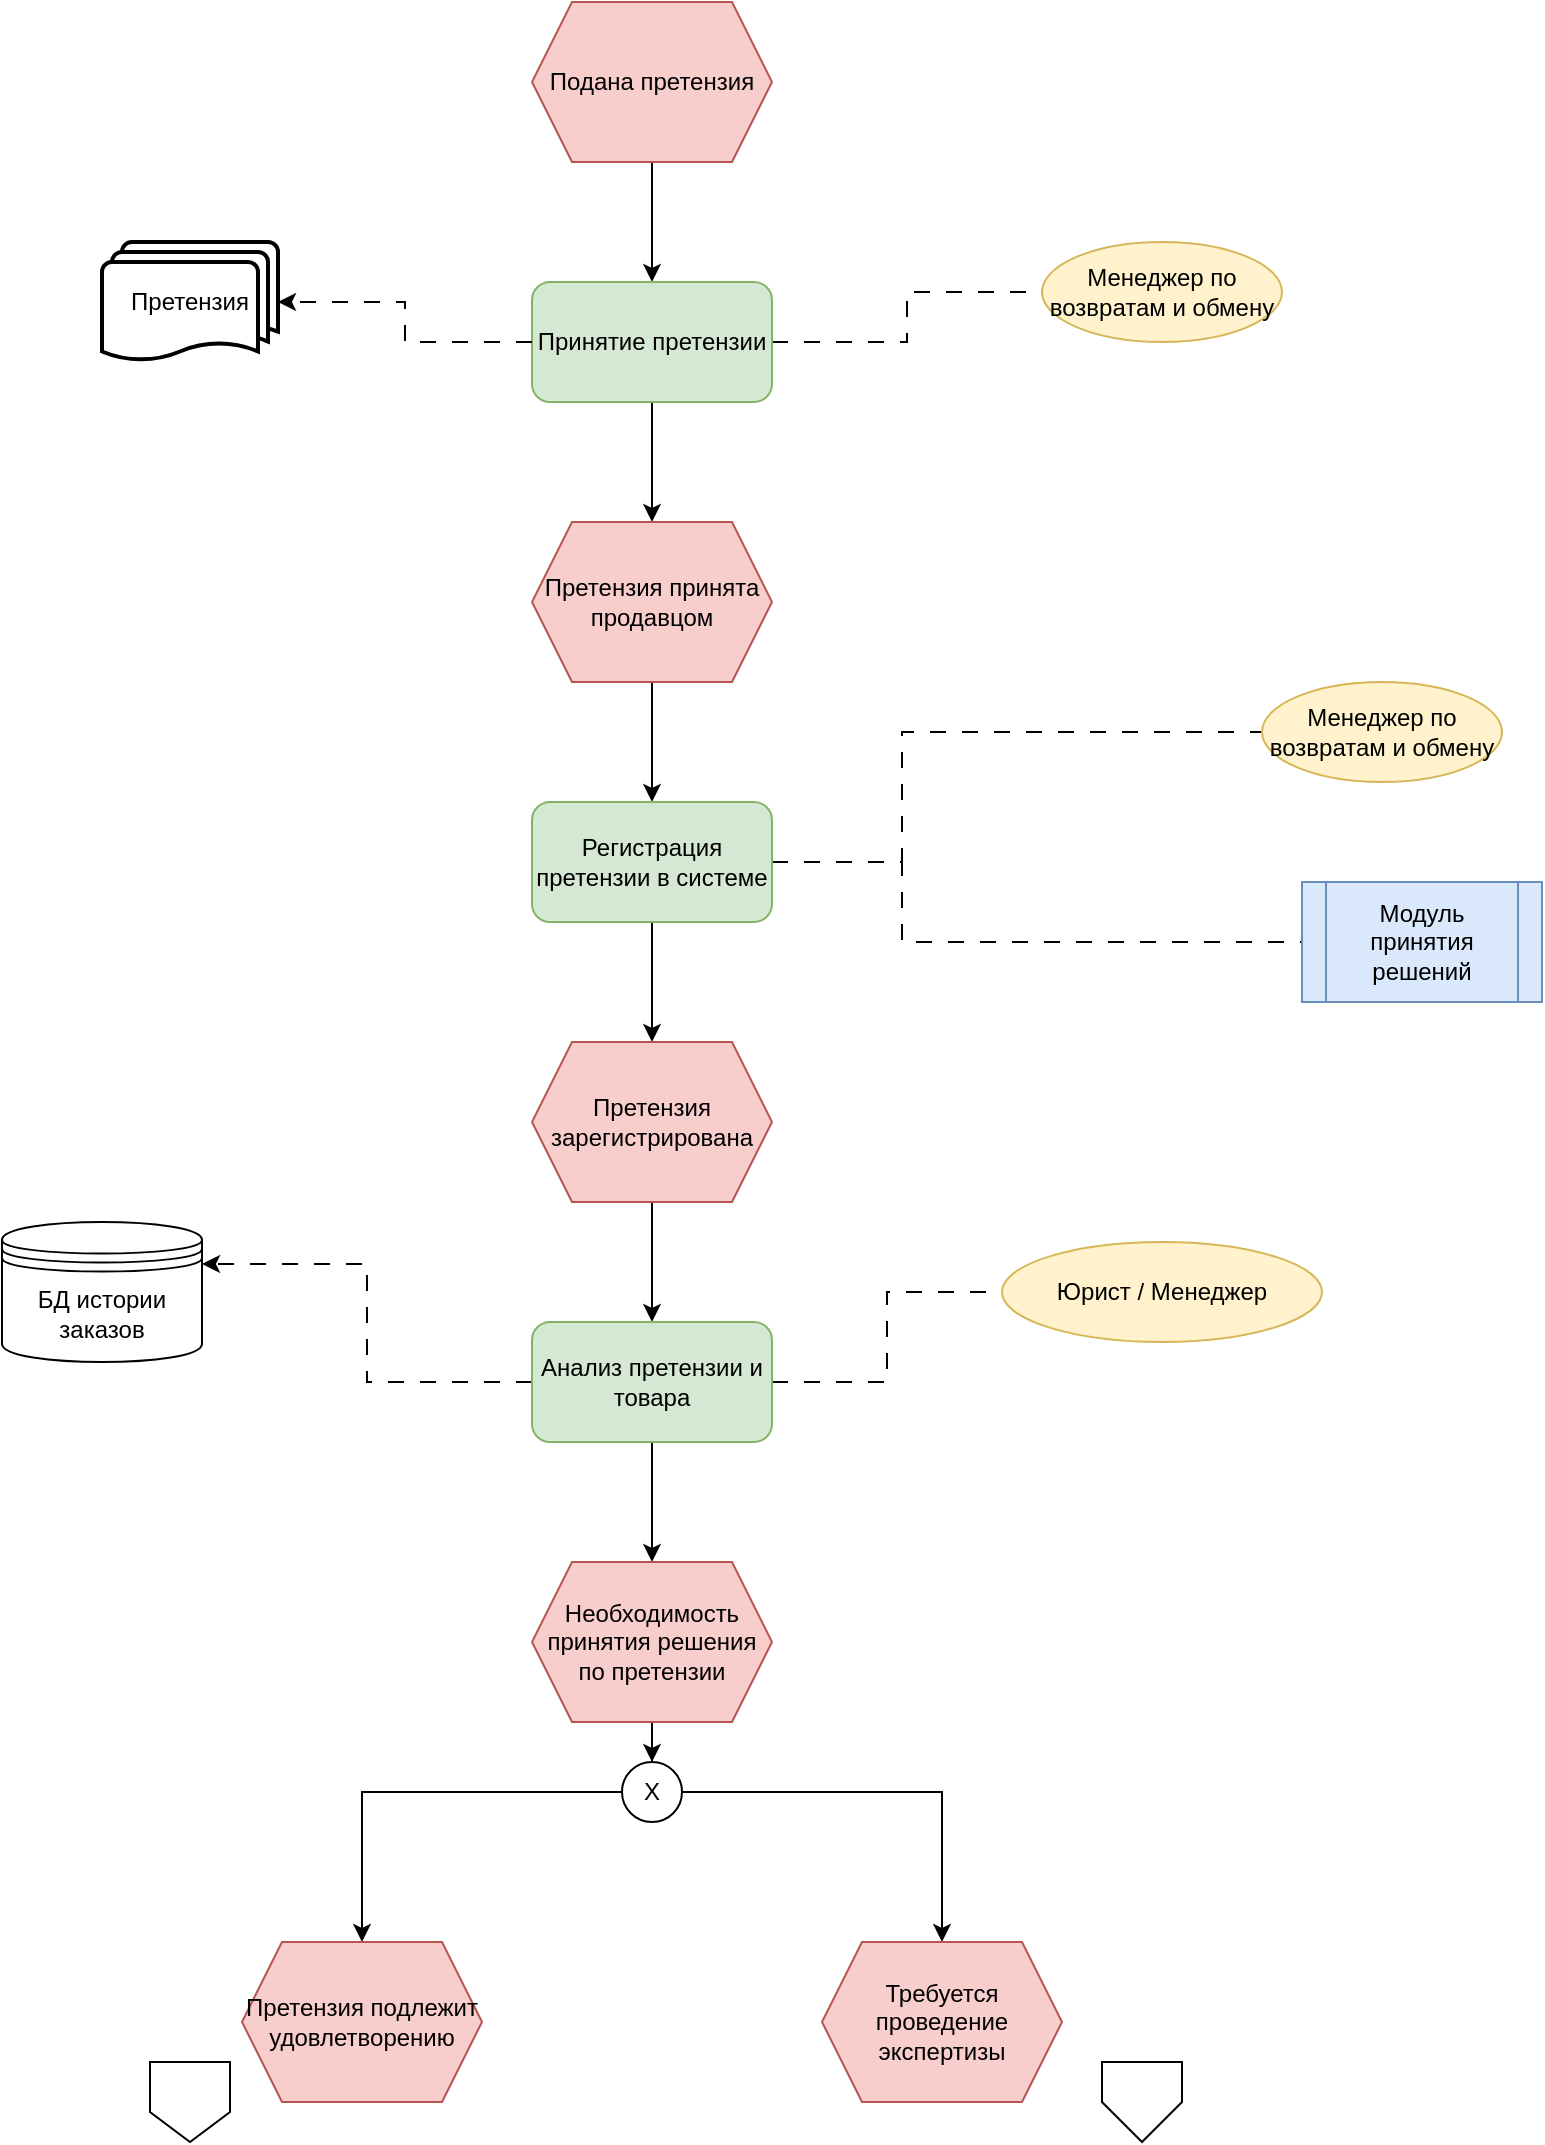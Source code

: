 <mxfile version="26.2.14" pages="3">
  <diagram name="Page-1" id="lzONCV_IcDsmfXTyI49E">
    <mxGraphModel dx="1358" dy="869" grid="1" gridSize="10" guides="1" tooltips="1" connect="1" arrows="1" fold="1" page="1" pageScale="1" pageWidth="850" pageHeight="1100" math="0" shadow="0">
      <root>
        <mxCell id="0" />
        <mxCell id="1" parent="0" />
        <mxCell id="SaqAZSWc51wPuimI3QSf-3" style="edgeStyle=orthogonalEdgeStyle;rounded=0;orthogonalLoop=1;jettySize=auto;html=1;" parent="1" source="SaqAZSWc51wPuimI3QSf-1" target="SaqAZSWc51wPuimI3QSf-2" edge="1">
          <mxGeometry relative="1" as="geometry" />
        </mxCell>
        <mxCell id="SaqAZSWc51wPuimI3QSf-1" value="Подана претензия" style="shape=hexagon;perimeter=hexagonPerimeter2;whiteSpace=wrap;html=1;fixedSize=1;fillColor=#f8cecc;strokeColor=#b85450;" parent="1" vertex="1">
          <mxGeometry x="365" y="30" width="120" height="80" as="geometry" />
        </mxCell>
        <mxCell id="SaqAZSWc51wPuimI3QSf-5" style="edgeStyle=orthogonalEdgeStyle;rounded=0;orthogonalLoop=1;jettySize=auto;html=1;entryX=0.5;entryY=0;entryDx=0;entryDy=0;" parent="1" source="SaqAZSWc51wPuimI3QSf-2" target="SaqAZSWc51wPuimI3QSf-4" edge="1">
          <mxGeometry relative="1" as="geometry" />
        </mxCell>
        <mxCell id="SaqAZSWc51wPuimI3QSf-23" style="edgeStyle=orthogonalEdgeStyle;rounded=0;orthogonalLoop=1;jettySize=auto;html=1;entryX=0;entryY=0.5;entryDx=0;entryDy=0;dashed=1;dashPattern=8 8;endArrow=none;startFill=0;" parent="1" source="SaqAZSWc51wPuimI3QSf-2" target="SaqAZSWc51wPuimI3QSf-22" edge="1">
          <mxGeometry relative="1" as="geometry" />
        </mxCell>
        <mxCell id="SaqAZSWc51wPuimI3QSf-2" value="Принятие претензии" style="rounded=1;whiteSpace=wrap;html=1;fillColor=#d5e8d4;strokeColor=#82b366;" parent="1" vertex="1">
          <mxGeometry x="365" y="170" width="120" height="60" as="geometry" />
        </mxCell>
        <mxCell id="SaqAZSWc51wPuimI3QSf-7" style="edgeStyle=orthogonalEdgeStyle;rounded=0;orthogonalLoop=1;jettySize=auto;html=1;entryX=0.5;entryY=0;entryDx=0;entryDy=0;" parent="1" source="SaqAZSWc51wPuimI3QSf-4" target="SaqAZSWc51wPuimI3QSf-6" edge="1">
          <mxGeometry relative="1" as="geometry" />
        </mxCell>
        <mxCell id="SaqAZSWc51wPuimI3QSf-4" value="Претензия принята продавцом" style="shape=hexagon;perimeter=hexagonPerimeter2;whiteSpace=wrap;html=1;fixedSize=1;fillColor=#f8cecc;strokeColor=#b85450;" parent="1" vertex="1">
          <mxGeometry x="365" y="290" width="120" height="80" as="geometry" />
        </mxCell>
        <mxCell id="SaqAZSWc51wPuimI3QSf-9" style="edgeStyle=orthogonalEdgeStyle;rounded=0;orthogonalLoop=1;jettySize=auto;html=1;" parent="1" source="SaqAZSWc51wPuimI3QSf-6" target="SaqAZSWc51wPuimI3QSf-8" edge="1">
          <mxGeometry relative="1" as="geometry" />
        </mxCell>
        <mxCell id="SaqAZSWc51wPuimI3QSf-27" style="edgeStyle=orthogonalEdgeStyle;rounded=0;orthogonalLoop=1;jettySize=auto;html=1;entryX=0;entryY=0.5;entryDx=0;entryDy=0;dashed=1;dashPattern=8 8;endArrow=none;startFill=0;" parent="1" source="SaqAZSWc51wPuimI3QSf-6" target="SaqAZSWc51wPuimI3QSf-26" edge="1">
          <mxGeometry relative="1" as="geometry">
            <Array as="points">
              <mxPoint x="550" y="460" />
              <mxPoint x="550" y="395" />
            </Array>
          </mxGeometry>
        </mxCell>
        <mxCell id="SaqAZSWc51wPuimI3QSf-29" style="edgeStyle=orthogonalEdgeStyle;rounded=0;orthogonalLoop=1;jettySize=auto;html=1;entryX=0;entryY=0.5;entryDx=0;entryDy=0;dashed=1;dashPattern=8 8;endArrow=none;startFill=0;" parent="1" source="SaqAZSWc51wPuimI3QSf-6" edge="1">
          <mxGeometry relative="1" as="geometry">
            <Array as="points">
              <mxPoint x="550" y="460" />
              <mxPoint x="550" y="500" />
            </Array>
            <mxPoint x="750" y="500" as="targetPoint" />
          </mxGeometry>
        </mxCell>
        <mxCell id="SaqAZSWc51wPuimI3QSf-6" value="Регистрация претензии в системе" style="rounded=1;whiteSpace=wrap;html=1;fillColor=#d5e8d4;strokeColor=#82b366;" parent="1" vertex="1">
          <mxGeometry x="365" y="430" width="120" height="60" as="geometry" />
        </mxCell>
        <mxCell id="SaqAZSWc51wPuimI3QSf-11" style="edgeStyle=orthogonalEdgeStyle;rounded=0;orthogonalLoop=1;jettySize=auto;html=1;entryX=0.5;entryY=0;entryDx=0;entryDy=0;" parent="1" source="SaqAZSWc51wPuimI3QSf-8" target="SaqAZSWc51wPuimI3QSf-10" edge="1">
          <mxGeometry relative="1" as="geometry" />
        </mxCell>
        <mxCell id="SaqAZSWc51wPuimI3QSf-8" value="Претензия зарегистрирована" style="shape=hexagon;perimeter=hexagonPerimeter2;whiteSpace=wrap;html=1;fixedSize=1;fillColor=#f8cecc;strokeColor=#b85450;" parent="1" vertex="1">
          <mxGeometry x="365" y="550" width="120" height="80" as="geometry" />
        </mxCell>
        <mxCell id="SaqAZSWc51wPuimI3QSf-13" style="edgeStyle=orthogonalEdgeStyle;rounded=0;orthogonalLoop=1;jettySize=auto;html=1;entryX=0.5;entryY=0;entryDx=0;entryDy=0;" parent="1" source="SaqAZSWc51wPuimI3QSf-10" target="SaqAZSWc51wPuimI3QSf-12" edge="1">
          <mxGeometry relative="1" as="geometry" />
        </mxCell>
        <mxCell id="SaqAZSWc51wPuimI3QSf-31" style="edgeStyle=orthogonalEdgeStyle;rounded=0;orthogonalLoop=1;jettySize=auto;html=1;entryX=1;entryY=0.3;entryDx=0;entryDy=0;dashed=1;dashPattern=8 8;" parent="1" source="SaqAZSWc51wPuimI3QSf-10" target="SaqAZSWc51wPuimI3QSf-30" edge="1">
          <mxGeometry relative="1" as="geometry" />
        </mxCell>
        <mxCell id="SaqAZSWc51wPuimI3QSf-33" style="edgeStyle=orthogonalEdgeStyle;rounded=0;orthogonalLoop=1;jettySize=auto;html=1;entryX=0;entryY=0.5;entryDx=0;entryDy=0;dashed=1;dashPattern=8 8;endArrow=none;startFill=0;" parent="1" source="SaqAZSWc51wPuimI3QSf-10" target="SaqAZSWc51wPuimI3QSf-32" edge="1">
          <mxGeometry relative="1" as="geometry" />
        </mxCell>
        <mxCell id="SaqAZSWc51wPuimI3QSf-10" value="Анализ претензии и товара" style="rounded=1;whiteSpace=wrap;html=1;fillColor=#d5e8d4;strokeColor=#82b366;" parent="1" vertex="1">
          <mxGeometry x="365" y="690" width="120" height="60" as="geometry" />
        </mxCell>
        <mxCell id="SaqAZSWc51wPuimI3QSf-15" style="edgeStyle=orthogonalEdgeStyle;rounded=0;orthogonalLoop=1;jettySize=auto;html=1;entryX=0.5;entryY=0;entryDx=0;entryDy=0;" parent="1" source="SaqAZSWc51wPuimI3QSf-12" target="SaqAZSWc51wPuimI3QSf-14" edge="1">
          <mxGeometry relative="1" as="geometry" />
        </mxCell>
        <mxCell id="SaqAZSWc51wPuimI3QSf-12" value="Необходимость принятия решения по претензии" style="shape=hexagon;perimeter=hexagonPerimeter2;whiteSpace=wrap;html=1;fixedSize=1;fillColor=#f8cecc;strokeColor=#b85450;" parent="1" vertex="1">
          <mxGeometry x="365" y="810" width="120" height="80" as="geometry" />
        </mxCell>
        <mxCell id="SaqAZSWc51wPuimI3QSf-18" style="edgeStyle=orthogonalEdgeStyle;rounded=0;orthogonalLoop=1;jettySize=auto;html=1;entryX=0.5;entryY=0;entryDx=0;entryDy=0;" parent="1" source="SaqAZSWc51wPuimI3QSf-14" target="SaqAZSWc51wPuimI3QSf-16" edge="1">
          <mxGeometry relative="1" as="geometry" />
        </mxCell>
        <mxCell id="SaqAZSWc51wPuimI3QSf-19" style="edgeStyle=orthogonalEdgeStyle;rounded=0;orthogonalLoop=1;jettySize=auto;html=1;entryX=0.5;entryY=0;entryDx=0;entryDy=0;" parent="1" source="SaqAZSWc51wPuimI3QSf-14" target="SaqAZSWc51wPuimI3QSf-17" edge="1">
          <mxGeometry relative="1" as="geometry" />
        </mxCell>
        <mxCell id="SaqAZSWc51wPuimI3QSf-14" value="X" style="ellipse;whiteSpace=wrap;html=1;aspect=fixed;" parent="1" vertex="1">
          <mxGeometry x="410" y="910" width="30" height="30" as="geometry" />
        </mxCell>
        <mxCell id="SaqAZSWc51wPuimI3QSf-16" value="Претензия подлежит удовлетворению" style="shape=hexagon;perimeter=hexagonPerimeter2;whiteSpace=wrap;html=1;fixedSize=1;fillColor=#f8cecc;strokeColor=#b85450;" parent="1" vertex="1">
          <mxGeometry x="220" y="1000" width="120" height="80" as="geometry" />
        </mxCell>
        <mxCell id="SaqAZSWc51wPuimI3QSf-17" value="Требуется проведение экспертизы" style="shape=hexagon;perimeter=hexagonPerimeter2;whiteSpace=wrap;html=1;fixedSize=1;fillColor=#f8cecc;strokeColor=#b85450;" parent="1" vertex="1">
          <mxGeometry x="510" y="1000" width="120" height="80" as="geometry" />
        </mxCell>
        <mxCell id="SaqAZSWc51wPuimI3QSf-22" value="Менеджер по возвратам и обмену" style="ellipse;whiteSpace=wrap;html=1;fillColor=#fff2cc;strokeColor=#d6b656;" parent="1" vertex="1">
          <mxGeometry x="620" y="150" width="120" height="50" as="geometry" />
        </mxCell>
        <mxCell id="SaqAZSWc51wPuimI3QSf-24" value="Претензия" style="strokeWidth=2;html=1;shape=mxgraph.flowchart.multi-document;whiteSpace=wrap;" parent="1" vertex="1">
          <mxGeometry x="150" y="150" width="88" height="60" as="geometry" />
        </mxCell>
        <mxCell id="SaqAZSWc51wPuimI3QSf-25" style="edgeStyle=orthogonalEdgeStyle;rounded=0;orthogonalLoop=1;jettySize=auto;html=1;entryX=1;entryY=0.5;entryDx=0;entryDy=0;entryPerimeter=0;dashed=1;dashPattern=8 8;" parent="1" source="SaqAZSWc51wPuimI3QSf-2" target="SaqAZSWc51wPuimI3QSf-24" edge="1">
          <mxGeometry relative="1" as="geometry" />
        </mxCell>
        <mxCell id="SaqAZSWc51wPuimI3QSf-26" value="Менеджер по возвратам и обмену" style="ellipse;whiteSpace=wrap;html=1;fillColor=#fff2cc;strokeColor=#d6b656;" parent="1" vertex="1">
          <mxGeometry x="730" y="370" width="120" height="50" as="geometry" />
        </mxCell>
        <mxCell id="SaqAZSWc51wPuimI3QSf-30" value="БД истории заказов" style="shape=datastore;whiteSpace=wrap;html=1;" parent="1" vertex="1">
          <mxGeometry x="100" y="640" width="100" height="70" as="geometry" />
        </mxCell>
        <mxCell id="SaqAZSWc51wPuimI3QSf-32" value="Юрист / Менеджер" style="ellipse;whiteSpace=wrap;html=1;fillColor=#fff2cc;strokeColor=#d6b656;" parent="1" vertex="1">
          <mxGeometry x="600" y="650" width="160" height="50" as="geometry" />
        </mxCell>
        <UserObject label="" link="data:page/id,3f3enouWgIFnuY4t2mjz" id="4Bs9jK-UIVHgwZVFfDhU-1">
          <mxCell style="verticalLabelPosition=bottom;verticalAlign=top;html=1;shape=offPageConnector;rounded=0;size=0.5;" parent="1" vertex="1">
            <mxGeometry x="650" y="1060" width="40" height="40" as="geometry" />
          </mxCell>
        </UserObject>
        <UserObject label="" link="data:page/id,AWSaUjdTE6IZkqcTg7B1" id="aZ5EkEis0qYt2Wq-Poml-1">
          <mxCell style="shape=offPageConnector;whiteSpace=wrap;html=1;" parent="1" vertex="1">
            <mxGeometry x="174" y="1060" width="40" height="40" as="geometry" />
          </mxCell>
        </UserObject>
        <mxCell id="RGuVyJvpShx9fDXNqz8P-1" value="&lt;div&gt;Модуль принятия решений&lt;/div&gt;" style="shape=process;whiteSpace=wrap;html=1;backgroundOutline=1;fillColor=#dae8fc;strokeColor=#6c8ebf;" vertex="1" parent="1">
          <mxGeometry x="750" y="470" width="120" height="60" as="geometry" />
        </mxCell>
      </root>
    </mxGraphModel>
  </diagram>
  <diagram id="3f3enouWgIFnuY4t2mjz" name="Page-2">
    <mxGraphModel dx="1501" dy="960" grid="1" gridSize="10" guides="1" tooltips="1" connect="1" arrows="1" fold="1" page="1" pageScale="1" pageWidth="850" pageHeight="1100" math="0" shadow="0">
      <root>
        <mxCell id="0" />
        <mxCell id="1" parent="0" />
        <mxCell id="v0thb5BIgWiaAVR0nqDr-2" style="edgeStyle=orthogonalEdgeStyle;rounded=0;orthogonalLoop=1;jettySize=auto;html=1;" parent="1" source="LJ6vwlZiqYHPI3dzd2HZ-1" target="v0thb5BIgWiaAVR0nqDr-1" edge="1">
          <mxGeometry relative="1" as="geometry" />
        </mxCell>
        <mxCell id="LJ6vwlZiqYHPI3dzd2HZ-1" value="Требуется проведение экспертизы" style="shape=hexagon;perimeter=hexagonPerimeter2;whiteSpace=wrap;html=1;fixedSize=1;fillColor=#f8cecc;strokeColor=#b85450;" parent="1" vertex="1">
          <mxGeometry x="350" y="260" width="120" height="80" as="geometry" />
        </mxCell>
        <mxCell id="v0thb5BIgWiaAVR0nqDr-4" style="edgeStyle=orthogonalEdgeStyle;rounded=0;orthogonalLoop=1;jettySize=auto;html=1;" parent="1" source="v0thb5BIgWiaAVR0nqDr-1" target="v0thb5BIgWiaAVR0nqDr-3" edge="1">
          <mxGeometry relative="1" as="geometry" />
        </mxCell>
        <mxCell id="Hy6_nSFWcL2zEaQyvyMk-2" style="edgeStyle=orthogonalEdgeStyle;rounded=0;orthogonalLoop=1;jettySize=auto;html=1;entryX=0;entryY=0.5;entryDx=0;entryDy=0;dashed=1;dashPattern=8 8;endArrow=none;startFill=0;" parent="1" source="v0thb5BIgWiaAVR0nqDr-1" target="Hy6_nSFWcL2zEaQyvyMk-1" edge="1">
          <mxGeometry relative="1" as="geometry" />
        </mxCell>
        <mxCell id="v0thb5BIgWiaAVR0nqDr-1" value="Назначение экспертизы" style="rounded=1;whiteSpace=wrap;html=1;fillColor=#d5e8d4;strokeColor=#82b366;" parent="1" vertex="1">
          <mxGeometry x="350" y="390" width="120" height="60" as="geometry" />
        </mxCell>
        <mxCell id="v0thb5BIgWiaAVR0nqDr-6" style="edgeStyle=orthogonalEdgeStyle;rounded=0;orthogonalLoop=1;jettySize=auto;html=1;entryX=0.5;entryY=0;entryDx=0;entryDy=0;" parent="1" source="v0thb5BIgWiaAVR0nqDr-3" target="v0thb5BIgWiaAVR0nqDr-5" edge="1">
          <mxGeometry relative="1" as="geometry" />
        </mxCell>
        <mxCell id="v0thb5BIgWiaAVR0nqDr-3" value="Экспертиза назначена" style="shape=hexagon;perimeter=hexagonPerimeter2;whiteSpace=wrap;html=1;fixedSize=1;fillColor=#f8cecc;strokeColor=#b85450;" parent="1" vertex="1">
          <mxGeometry x="350" y="500" width="120" height="80" as="geometry" />
        </mxCell>
        <mxCell id="v0thb5BIgWiaAVR0nqDr-8" style="edgeStyle=orthogonalEdgeStyle;rounded=0;orthogonalLoop=1;jettySize=auto;html=1;entryX=0.5;entryY=0;entryDx=0;entryDy=0;" parent="1" source="v0thb5BIgWiaAVR0nqDr-5" target="v0thb5BIgWiaAVR0nqDr-7" edge="1">
          <mxGeometry relative="1" as="geometry" />
        </mxCell>
        <mxCell id="dSglg1G-W338G6QTZfKT-2" style="edgeStyle=orthogonalEdgeStyle;rounded=0;orthogonalLoop=1;jettySize=auto;html=1;entryX=0;entryY=0.5;entryDx=0;entryDy=0;dashed=1;dashPattern=8 8;endArrow=none;startFill=0;" parent="1" source="v0thb5BIgWiaAVR0nqDr-5" target="dSglg1G-W338G6QTZfKT-1" edge="1">
          <mxGeometry relative="1" as="geometry" />
        </mxCell>
        <mxCell id="v0thb5BIgWiaAVR0nqDr-5" value="Проведение экспертизы" style="rounded=1;whiteSpace=wrap;html=1;fillColor=#d5e8d4;strokeColor=#82b366;" parent="1" vertex="1">
          <mxGeometry x="350" y="630" width="120" height="60" as="geometry" />
        </mxCell>
        <mxCell id="v0thb5BIgWiaAVR0nqDr-10" style="edgeStyle=orthogonalEdgeStyle;rounded=0;orthogonalLoop=1;jettySize=auto;html=1;entryX=0.5;entryY=0;entryDx=0;entryDy=0;" parent="1" source="v0thb5BIgWiaAVR0nqDr-7" target="v0thb5BIgWiaAVR0nqDr-9" edge="1">
          <mxGeometry relative="1" as="geometry" />
        </mxCell>
        <mxCell id="v0thb5BIgWiaAVR0nqDr-7" value="Получено заключение эксперта" style="shape=hexagon;perimeter=hexagonPerimeter2;whiteSpace=wrap;html=1;fixedSize=1;fillColor=#f8cecc;strokeColor=#b85450;" parent="1" vertex="1">
          <mxGeometry x="350" y="740" width="120" height="80" as="geometry" />
        </mxCell>
        <mxCell id="v0thb5BIgWiaAVR0nqDr-12" style="edgeStyle=orthogonalEdgeStyle;rounded=0;orthogonalLoop=1;jettySize=auto;html=1;entryX=0.5;entryY=0;entryDx=0;entryDy=0;" parent="1" source="v0thb5BIgWiaAVR0nqDr-9" target="vVECQ8sF79JSPqYKHz1i-4" edge="1">
          <mxGeometry relative="1" as="geometry">
            <mxPoint x="410" y="980" as="targetPoint" />
          </mxGeometry>
        </mxCell>
        <mxCell id="iWfy70Xpf-TO3FYfVSwz-2" style="edgeStyle=orthogonalEdgeStyle;rounded=0;orthogonalLoop=1;jettySize=auto;html=1;entryX=0;entryY=0.5;entryDx=0;entryDy=0;dashed=1;dashPattern=8 8;endArrow=none;startFill=0;" parent="1" source="v0thb5BIgWiaAVR0nqDr-9" target="DnKDd9_09k-j2BSRtWvl-1" edge="1">
          <mxGeometry relative="1" as="geometry">
            <Array as="points">
              <mxPoint x="530" y="900" />
              <mxPoint x="530" y="875" />
            </Array>
          </mxGeometry>
        </mxCell>
        <mxCell id="iWfy70Xpf-TO3FYfVSwz-3" style="edgeStyle=orthogonalEdgeStyle;rounded=0;orthogonalLoop=1;jettySize=auto;html=1;entryX=0;entryY=0.5;entryDx=0;entryDy=0;dashed=1;dashPattern=8 8;endArrow=none;startFill=0;" parent="1" source="v0thb5BIgWiaAVR0nqDr-9" edge="1">
          <mxGeometry relative="1" as="geometry">
            <Array as="points">
              <mxPoint x="530" y="900" />
              <mxPoint x="530" y="970" />
            </Array>
            <mxPoint x="640" y="970" as="targetPoint" />
          </mxGeometry>
        </mxCell>
        <mxCell id="v0thb5BIgWiaAVR0nqDr-9" value="Принятие окончательного решения" style="rounded=1;whiteSpace=wrap;html=1;fillColor=#d5e8d4;strokeColor=#82b366;" parent="1" vertex="1">
          <mxGeometry x="350" y="870" width="120" height="60" as="geometry" />
        </mxCell>
        <mxCell id="Hy6_nSFWcL2zEaQyvyMk-1" value="Менеджер / Юрист" style="ellipse;whiteSpace=wrap;html=1;fillColor=#fff2cc;strokeColor=#d6b656;" parent="1" vertex="1">
          <mxGeometry x="600" y="360" width="200" height="50" as="geometry" />
        </mxCell>
        <mxCell id="Hy6_nSFWcL2zEaQyvyMk-3" value="Направление на экспертизу" style="strokeWidth=2;html=1;shape=mxgraph.flowchart.multi-document;whiteSpace=wrap;" parent="1" vertex="1">
          <mxGeometry x="120" y="355" width="130" height="60" as="geometry" />
        </mxCell>
        <mxCell id="Hy6_nSFWcL2zEaQyvyMk-4" style="edgeStyle=orthogonalEdgeStyle;rounded=0;orthogonalLoop=1;jettySize=auto;html=1;entryX=1;entryY=0.5;entryDx=0;entryDy=0;entryPerimeter=0;dashed=1;dashPattern=8 8;" parent="1" source="v0thb5BIgWiaAVR0nqDr-1" target="Hy6_nSFWcL2zEaQyvyMk-3" edge="1">
          <mxGeometry relative="1" as="geometry" />
        </mxCell>
        <mxCell id="dSglg1G-W338G6QTZfKT-1" value="Эксперт" style="ellipse;whiteSpace=wrap;html=1;fillColor=#fff2cc;strokeColor=#d6b656;" parent="1" vertex="1">
          <mxGeometry x="600" y="580" width="200" height="50" as="geometry" />
        </mxCell>
        <mxCell id="DnKDd9_09k-j2BSRtWvl-1" value="Менеджер / Юрист" style="ellipse;whiteSpace=wrap;html=1;fillColor=#fff2cc;strokeColor=#d6b656;" parent="1" vertex="1">
          <mxGeometry x="580" y="850" width="200" height="50" as="geometry" />
        </mxCell>
        <mxCell id="Le-zyE4rRHaTKEbuOiCG-21" value="&lt;div&gt;Модуль принятия решений&lt;/div&gt;" style="shape=process;whiteSpace=wrap;html=1;backgroundOutline=1;fillColor=#dae8fc;strokeColor=#6c8ebf;" vertex="1" parent="1">
          <mxGeometry x="640" y="940" width="120" height="60" as="geometry" />
        </mxCell>
        <mxCell id="w643zJrZNr4u8KpJ5s9w-3" style="edgeStyle=orthogonalEdgeStyle;rounded=0;orthogonalLoop=1;jettySize=auto;html=1;entryX=0.5;entryY=0;entryDx=0;entryDy=0;" edge="1" parent="1" source="vVECQ8sF79JSPqYKHz1i-4" target="w643zJrZNr4u8KpJ5s9w-2">
          <mxGeometry relative="1" as="geometry" />
        </mxCell>
        <mxCell id="w643zJrZNr4u8KpJ5s9w-4" style="edgeStyle=orthogonalEdgeStyle;rounded=0;orthogonalLoop=1;jettySize=auto;html=1;entryX=0.5;entryY=0;entryDx=0;entryDy=0;" edge="1" parent="1" source="vVECQ8sF79JSPqYKHz1i-4" target="w643zJrZNr4u8KpJ5s9w-1">
          <mxGeometry relative="1" as="geometry" />
        </mxCell>
        <mxCell id="vVECQ8sF79JSPqYKHz1i-4" value="X" style="ellipse;whiteSpace=wrap;html=1;aspect=fixed;" vertex="1" parent="1">
          <mxGeometry x="395" y="970" width="30" height="30" as="geometry" />
        </mxCell>
        <mxCell id="vVECQ8sF79JSPqYKHz1i-5" style="edgeStyle=orthogonalEdgeStyle;rounded=0;orthogonalLoop=1;jettySize=auto;html=1;entryX=0.5;entryY=0;entryDx=0;entryDy=0;" edge="1" parent="1" source="vVECQ8sF79JSPqYKHz1i-8" target="vVECQ8sF79JSPqYKHz1i-9">
          <mxGeometry relative="1" as="geometry" />
        </mxCell>
        <mxCell id="vVECQ8sF79JSPqYKHz1i-6" style="edgeStyle=orthogonalEdgeStyle;rounded=0;orthogonalLoop=1;jettySize=auto;html=1;entryX=0;entryY=0.5;entryDx=0;entryDy=0;dashed=1;dashPattern=8 8;endArrow=none;startFill=0;" edge="1" parent="1" source="vVECQ8sF79JSPqYKHz1i-8" target="vVECQ8sF79JSPqYKHz1i-32">
          <mxGeometry relative="1" as="geometry">
            <Array as="points">
              <mxPoint x="705" y="1189" />
              <mxPoint x="705" y="1134" />
            </Array>
          </mxGeometry>
        </mxCell>
        <mxCell id="vVECQ8sF79JSPqYKHz1i-7" style="edgeStyle=orthogonalEdgeStyle;rounded=0;orthogonalLoop=1;jettySize=auto;html=1;entryX=0;entryY=0.5;entryDx=0;entryDy=0;dashed=1;dashPattern=8 8;endArrow=none;startFill=0;" edge="1" parent="1" source="vVECQ8sF79JSPqYKHz1i-8" target="vVECQ8sF79JSPqYKHz1i-33">
          <mxGeometry relative="1" as="geometry">
            <Array as="points">
              <mxPoint x="705" y="1189" />
              <mxPoint x="705" y="1239" />
            </Array>
          </mxGeometry>
        </mxCell>
        <mxCell id="vVECQ8sF79JSPqYKHz1i-8" value="Оповещение клиента об отказе" style="rounded=1;whiteSpace=wrap;html=1;fillColor=#d5e8d4;strokeColor=#82b366;" vertex="1" parent="1">
          <mxGeometry x="520" y="1159" width="120" height="60" as="geometry" />
        </mxCell>
        <mxCell id="vVECQ8sF79JSPqYKHz1i-9" value="Клиент уведомлен" style="shape=hexagon;perimeter=hexagonPerimeter2;whiteSpace=wrap;html=1;fixedSize=1;fillColor=#f8cecc;strokeColor=#b85450;" vertex="1" parent="1">
          <mxGeometry x="520" y="1269" width="120" height="80" as="geometry" />
        </mxCell>
        <mxCell id="vVECQ8sF79JSPqYKHz1i-32" value="Сотрудник клиентского сервиса" style="ellipse;whiteSpace=wrap;html=1;fillColor=#fff2cc;strokeColor=#d6b656;" vertex="1" parent="1">
          <mxGeometry x="765" y="1099" width="120" height="70" as="geometry" />
        </mxCell>
        <mxCell id="vVECQ8sF79JSPqYKHz1i-33" value="CRM или Система уведомлений клиентов" style="shape=process;whiteSpace=wrap;html=1;backgroundOutline=1;fillColor=#dae8fc;strokeColor=#6c8ebf;" vertex="1" parent="1">
          <mxGeometry x="755" y="1209" width="120" height="60" as="geometry" />
        </mxCell>
        <mxCell id="w643zJrZNr4u8KpJ5s9w-1" value="Принято решение удовлетворить требования клиента" style="shape=hexagon;perimeter=hexagonPerimeter2;whiteSpace=wrap;html=1;fixedSize=1;fillColor=#f8cecc;strokeColor=#b85450;" vertex="1" parent="1">
          <mxGeometry x="170" y="1020" width="120" height="80" as="geometry" />
        </mxCell>
        <mxCell id="w643zJrZNr4u8KpJ5s9w-5" style="edgeStyle=orthogonalEdgeStyle;rounded=0;orthogonalLoop=1;jettySize=auto;html=1;entryX=0.5;entryY=0;entryDx=0;entryDy=0;" edge="1" parent="1" source="w643zJrZNr4u8KpJ5s9w-2" target="vVECQ8sF79JSPqYKHz1i-8">
          <mxGeometry relative="1" as="geometry" />
        </mxCell>
        <mxCell id="w643zJrZNr4u8KpJ5s9w-2" value="Принято решение отказать требованиям клиента" style="shape=hexagon;perimeter=hexagonPerimeter2;whiteSpace=wrap;html=1;fixedSize=1;fillColor=#f8cecc;strokeColor=#b85450;" vertex="1" parent="1">
          <mxGeometry x="520" y="1029" width="120" height="80" as="geometry" />
        </mxCell>
        <UserObject label="" link="data:page/id,AWSaUjdTE6IZkqcTg7B1" id="Y5M5ErfsKsGg_OK4qsfx-1">
          <mxCell style="shape=offPageConnector;whiteSpace=wrap;html=1;" vertex="1" parent="1">
            <mxGeometry x="130" y="1080" width="40" height="40" as="geometry" />
          </mxCell>
        </UserObject>
      </root>
    </mxGraphModel>
  </diagram>
  <diagram id="AWSaUjdTE6IZkqcTg7B1" name="Page-3">
    <mxGraphModel dx="1240" dy="793" grid="1" gridSize="10" guides="1" tooltips="1" connect="1" arrows="1" fold="1" page="1" pageScale="1" pageWidth="850" pageHeight="1100" math="0" shadow="0">
      <root>
        <mxCell id="0" />
        <mxCell id="1" parent="0" />
        <mxCell id="P6BgHUXXKifzCLDh7rnW-1" value="Претензия подлежит удовлетворению" style="shape=hexagon;perimeter=hexagonPerimeter2;whiteSpace=wrap;html=1;fixedSize=1;fillColor=#f8cecc;strokeColor=#b85450;" parent="1" vertex="1">
          <mxGeometry x="365" y="270" width="120" height="80" as="geometry" />
        </mxCell>
        <mxCell id="y2Ey-2w7NmABdUtugVNo-7" style="edgeStyle=orthogonalEdgeStyle;rounded=0;orthogonalLoop=1;jettySize=auto;html=1;entryX=0.5;entryY=0;entryDx=0;entryDy=0;" edge="1" parent="1" source="y2Ey-2w7NmABdUtugVNo-9" target="y2Ey-2w7NmABdUtugVNo-14">
          <mxGeometry relative="1" as="geometry" />
        </mxCell>
        <mxCell id="y2Ey-2w7NmABdUtugVNo-8" style="edgeStyle=orthogonalEdgeStyle;rounded=0;orthogonalLoop=1;jettySize=auto;html=1;entryX=1;entryY=0.5;entryDx=0;entryDy=0;dashed=1;dashPattern=8 8;endArrow=none;startFill=0;" edge="1" parent="1" source="y2Ey-2w7NmABdUtugVNo-9" target="y2Ey-2w7NmABdUtugVNo-24">
          <mxGeometry relative="1" as="geometry">
            <Array as="points">
              <mxPoint x="331" y="430" />
              <mxPoint x="331" y="380" />
            </Array>
          </mxGeometry>
        </mxCell>
        <mxCell id="y2Ey-2w7NmABdUtugVNo-29" style="edgeStyle=orthogonalEdgeStyle;rounded=0;orthogonalLoop=1;jettySize=auto;html=1;entryX=1;entryY=0.5;entryDx=0;entryDy=0;dashed=1;dashPattern=8 8;endArrow=none;startFill=0;" edge="1" parent="1" source="y2Ey-2w7NmABdUtugVNo-9" target="y2Ey-2w7NmABdUtugVNo-25">
          <mxGeometry relative="1" as="geometry">
            <Array as="points">
              <mxPoint x="331" y="430" />
              <mxPoint x="331" y="470" />
            </Array>
          </mxGeometry>
        </mxCell>
        <mxCell id="y2Ey-2w7NmABdUtugVNo-9" value="Подготовка в возврату/обмену" style="rounded=1;whiteSpace=wrap;html=1;fillColor=#d5e8d4;strokeColor=#82b366;" vertex="1" parent="1">
          <mxGeometry x="366" y="400" width="120" height="60" as="geometry" />
        </mxCell>
        <mxCell id="y2Ey-2w7NmABdUtugVNo-10" style="edgeStyle=orthogonalEdgeStyle;rounded=0;orthogonalLoop=1;jettySize=auto;html=1;" edge="1" parent="1" source="y2Ey-2w7NmABdUtugVNo-11" target="y2Ey-2w7NmABdUtugVNo-18">
          <mxGeometry relative="1" as="geometry" />
        </mxCell>
        <mxCell id="y2Ey-2w7NmABdUtugVNo-11" value="Требуется возврат средств" style="shape=hexagon;perimeter=hexagonPerimeter2;whiteSpace=wrap;html=1;fixedSize=1;fillColor=#f8cecc;strokeColor=#b85450;" vertex="1" parent="1">
          <mxGeometry x="256" y="550" width="120" height="80" as="geometry" />
        </mxCell>
        <mxCell id="y2Ey-2w7NmABdUtugVNo-12" style="edgeStyle=orthogonalEdgeStyle;rounded=0;orthogonalLoop=1;jettySize=auto;html=1;entryX=0.5;entryY=0;entryDx=0;entryDy=0;" edge="1" parent="1" source="y2Ey-2w7NmABdUtugVNo-14" target="y2Ey-2w7NmABdUtugVNo-11">
          <mxGeometry relative="1" as="geometry" />
        </mxCell>
        <mxCell id="y2Ey-2w7NmABdUtugVNo-13" style="edgeStyle=orthogonalEdgeStyle;rounded=0;orthogonalLoop=1;jettySize=auto;html=1;entryX=0.5;entryY=0;entryDx=0;entryDy=0;" edge="1" parent="1" source="y2Ey-2w7NmABdUtugVNo-14" target="y2Ey-2w7NmABdUtugVNo-16">
          <mxGeometry relative="1" as="geometry" />
        </mxCell>
        <mxCell id="y2Ey-2w7NmABdUtugVNo-14" value="X" style="ellipse;whiteSpace=wrap;html=1;aspect=fixed;" vertex="1" parent="1">
          <mxGeometry x="411" y="490" width="30" height="30" as="geometry" />
        </mxCell>
        <mxCell id="y2Ey-2w7NmABdUtugVNo-15" style="edgeStyle=orthogonalEdgeStyle;rounded=0;orthogonalLoop=1;jettySize=auto;html=1;entryX=0.5;entryY=0;entryDx=0;entryDy=0;" edge="1" parent="1" source="y2Ey-2w7NmABdUtugVNo-16" target="y2Ey-2w7NmABdUtugVNo-20">
          <mxGeometry relative="1" as="geometry" />
        </mxCell>
        <mxCell id="y2Ey-2w7NmABdUtugVNo-16" value="Требуется обмен товара" style="shape=hexagon;perimeter=hexagonPerimeter2;whiteSpace=wrap;html=1;fixedSize=1;fillColor=#f8cecc;strokeColor=#b85450;" vertex="1" parent="1">
          <mxGeometry x="479" y="550" width="120" height="80" as="geometry" />
        </mxCell>
        <mxCell id="y2Ey-2w7NmABdUtugVNo-17" style="edgeStyle=orthogonalEdgeStyle;rounded=0;orthogonalLoop=1;jettySize=auto;html=1;entryX=0;entryY=0.5;entryDx=0;entryDy=0;exitX=0.5;exitY=1;exitDx=0;exitDy=0;" edge="1" parent="1" source="y2Ey-2w7NmABdUtugVNo-18" target="y2Ey-2w7NmABdUtugVNo-22">
          <mxGeometry relative="1" as="geometry" />
        </mxCell>
        <mxCell id="gtL0Rc-iwrhC6q8jcom7-4" style="edgeStyle=orthogonalEdgeStyle;rounded=0;orthogonalLoop=1;jettySize=auto;html=1;entryX=1.019;entryY=0.508;entryDx=0;entryDy=0;dashed=1;dashPattern=8 8;entryPerimeter=0;endArrow=none;startFill=0;" edge="1" parent="1" source="y2Ey-2w7NmABdUtugVNo-18" target="gtL0Rc-iwrhC6q8jcom7-3">
          <mxGeometry relative="1" as="geometry">
            <mxPoint x="166" y="640" as="targetPoint" />
            <Array as="points">
              <mxPoint x="190" y="710" />
              <mxPoint x="190" y="650" />
            </Array>
          </mxGeometry>
        </mxCell>
        <mxCell id="y2Ey-2w7NmABdUtugVNo-18" value="Возврат средств через кассу" style="rounded=1;whiteSpace=wrap;html=1;fillColor=#d5e8d4;strokeColor=#82b366;" vertex="1" parent="1">
          <mxGeometry x="256" y="680" width="120" height="60" as="geometry" />
        </mxCell>
        <mxCell id="y2Ey-2w7NmABdUtugVNo-19" style="edgeStyle=orthogonalEdgeStyle;rounded=0;orthogonalLoop=1;jettySize=auto;html=1;entryX=1;entryY=0.5;entryDx=0;entryDy=0;exitX=0.5;exitY=1;exitDx=0;exitDy=0;" edge="1" parent="1" source="y2Ey-2w7NmABdUtugVNo-20" target="y2Ey-2w7NmABdUtugVNo-22">
          <mxGeometry relative="1" as="geometry" />
        </mxCell>
        <mxCell id="gtL0Rc-iwrhC6q8jcom7-6" style="edgeStyle=orthogonalEdgeStyle;rounded=0;orthogonalLoop=1;jettySize=auto;html=1;entryX=0;entryY=0.5;entryDx=0;entryDy=0;dashed=1;dashPattern=8 8;endArrow=none;startFill=0;" edge="1" parent="1" source="y2Ey-2w7NmABdUtugVNo-20" target="gtL0Rc-iwrhC6q8jcom7-5">
          <mxGeometry relative="1" as="geometry" />
        </mxCell>
        <mxCell id="y2Ey-2w7NmABdUtugVNo-20" value="Передача нового товара" style="rounded=1;whiteSpace=wrap;html=1;fillColor=#d5e8d4;strokeColor=#82b366;" vertex="1" parent="1">
          <mxGeometry x="479" y="680" width="120" height="60" as="geometry" />
        </mxCell>
        <mxCell id="y2Ey-2w7NmABdUtugVNo-21" style="edgeStyle=orthogonalEdgeStyle;rounded=0;orthogonalLoop=1;jettySize=auto;html=1;" edge="1" parent="1" source="y2Ey-2w7NmABdUtugVNo-22">
          <mxGeometry relative="1" as="geometry">
            <mxPoint x="426" y="850" as="targetPoint" />
          </mxGeometry>
        </mxCell>
        <mxCell id="y2Ey-2w7NmABdUtugVNo-22" value="X" style="ellipse;whiteSpace=wrap;html=1;aspect=fixed;" vertex="1" parent="1">
          <mxGeometry x="411" y="770" width="30" height="30" as="geometry" />
        </mxCell>
        <mxCell id="y2Ey-2w7NmABdUtugVNo-23" value="&#xa;Требование покупателя выполнено&#xa;&#xa;" style="shape=hexagon;perimeter=hexagonPerimeter2;whiteSpace=wrap;html=1;fixedSize=1;fillColor=#f8cecc;strokeColor=#b85450;" vertex="1" parent="1">
          <mxGeometry x="361" y="850" width="120" height="80" as="geometry" />
        </mxCell>
        <mxCell id="y2Ey-2w7NmABdUtugVNo-24" value="Менеджер по возвратам" style="ellipse;whiteSpace=wrap;html=1;fillColor=#fff2cc;strokeColor=#d6b656;" vertex="1" parent="1">
          <mxGeometry x="186" y="350" width="120" height="60" as="geometry" />
        </mxCell>
        <mxCell id="y2Ey-2w7NmABdUtugVNo-25" value="Система учёта претензий" style="shape=process;whiteSpace=wrap;html=1;backgroundOutline=1;fillColor=#dae8fc;strokeColor=#6c8ebf;" vertex="1" parent="1">
          <mxGeometry x="166" y="440" width="120" height="60" as="geometry" />
        </mxCell>
        <mxCell id="gtL0Rc-iwrhC6q8jcom7-3" value="Кассир" style="ellipse;whiteSpace=wrap;html=1;fillColor=#fff2cc;strokeColor=#d6b656;" vertex="1" parent="1">
          <mxGeometry x="60" y="630" width="100" height="40" as="geometry" />
        </mxCell>
        <mxCell id="gtL0Rc-iwrhC6q8jcom7-5" value="Кладовщик" style="ellipse;whiteSpace=wrap;html=1;fillColor=#fff2cc;strokeColor=#d6b656;" vertex="1" parent="1">
          <mxGeometry x="691" y="660" width="100" height="40" as="geometry" />
        </mxCell>
        <mxCell id="SvUoYtUo2wjfqinETCD3-1" value="Накладная на выдачу товара" style="strokeWidth=2;html=1;shape=mxgraph.flowchart.multi-document;whiteSpace=wrap;" vertex="1" parent="1">
          <mxGeometry x="691" y="750" width="124" height="60" as="geometry" />
        </mxCell>
        <mxCell id="SvUoYtUo2wjfqinETCD3-3" style="edgeStyle=orthogonalEdgeStyle;rounded=0;orthogonalLoop=1;jettySize=auto;html=1;entryX=0;entryY=0.5;entryDx=0;entryDy=0;entryPerimeter=0;dashed=1;dashPattern=8 8;" edge="1" parent="1" source="y2Ey-2w7NmABdUtugVNo-20" target="SvUoYtUo2wjfqinETCD3-1">
          <mxGeometry relative="1" as="geometry" />
        </mxCell>
        <mxCell id="wOeu_4g9ERKuNZnvI1cx-6" style="edgeStyle=orthogonalEdgeStyle;rounded=0;orthogonalLoop=1;jettySize=auto;html=1;entryX=0.5;entryY=0;entryDx=0;entryDy=0;" edge="1" parent="1" target="y2Ey-2w7NmABdUtugVNo-9">
          <mxGeometry relative="1" as="geometry">
            <mxPoint x="426" y="350" as="sourcePoint" />
          </mxGeometry>
        </mxCell>
      </root>
    </mxGraphModel>
  </diagram>
</mxfile>

